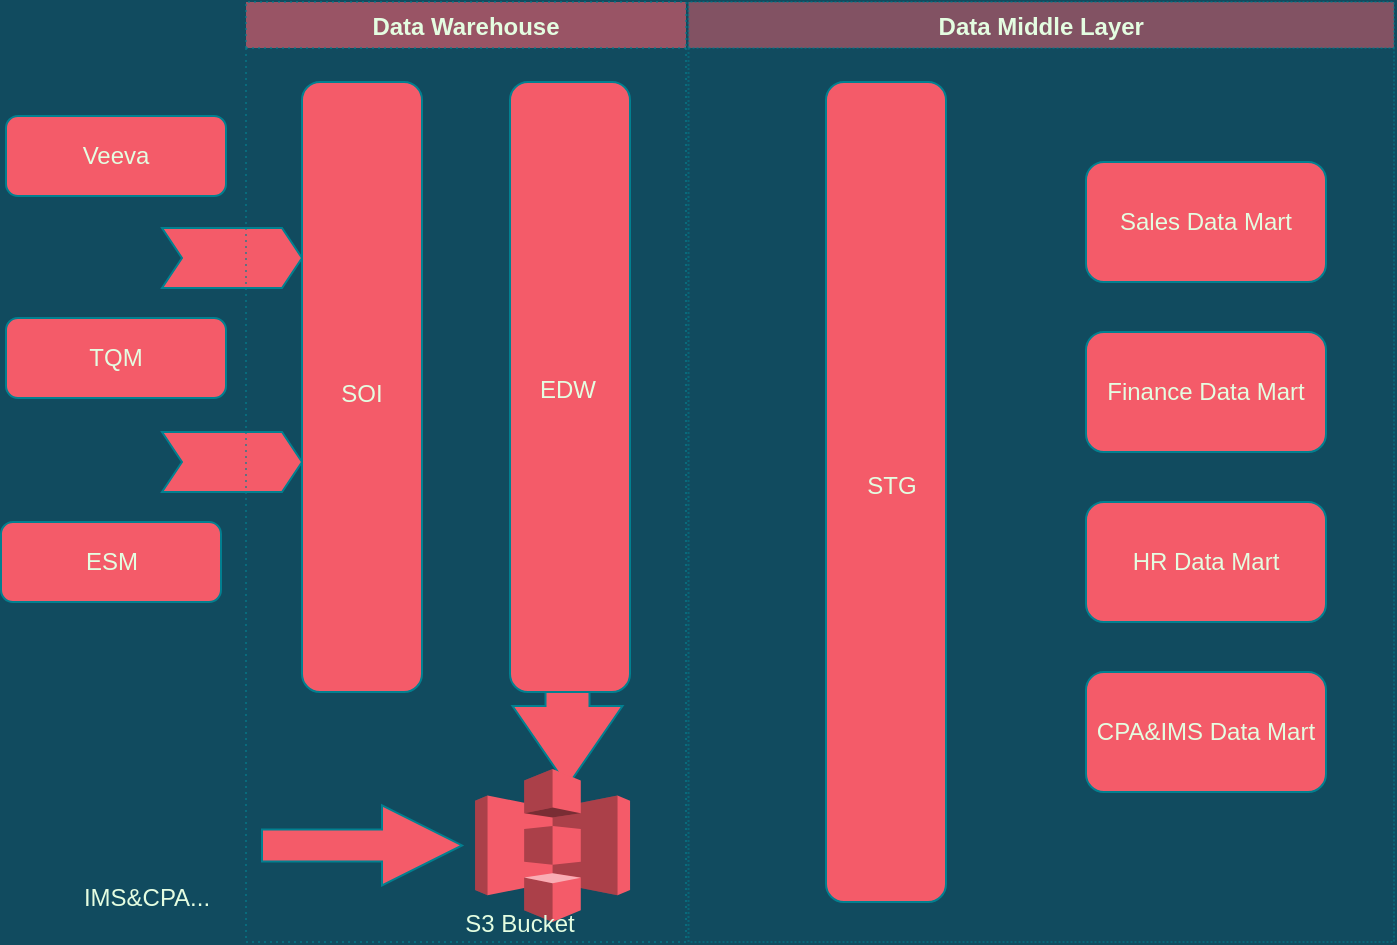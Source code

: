 <mxfile version="14.1.1" type="github">
  <diagram id="s8uIxDWAPQzP6aIuzZrn" name="第 1 页">
    <mxGraphModel dx="1144" dy="627" grid="0" gridSize="10" guides="1" tooltips="1" connect="1" arrows="1" fold="1" page="1" pageScale="1" pageWidth="4681" pageHeight="3300" background="#114B5F" math="0" shadow="0">
      <root>
        <mxCell id="0" />
        <mxCell id="1" parent="0" />
        <mxCell id="qZydOTqYSD-dVVqWFDhd-43" value="" style="group;fontColor=#E4FDE1;" vertex="1" connectable="0" parent="1">
          <mxGeometry x="902.25" y="767" width="77.5" height="93" as="geometry" />
        </mxCell>
        <mxCell id="qZydOTqYSD-dVVqWFDhd-66" value="" style="html=1;shadow=0;dashed=0;align=center;verticalAlign=middle;shape=mxgraph.arrows2.arrow;dy=0.6;dx=40;direction=south;notch=0;rounded=0;sketch=0;fillColor=#F45B69;strokeColor=#028090;fontColor=#E4FDE1;" vertex="1" parent="qZydOTqYSD-dVVqWFDhd-43">
          <mxGeometry x="10" y="-25" width="55" height="50" as="geometry" />
        </mxCell>
        <mxCell id="qZydOTqYSD-dVVqWFDhd-38" value="" style="outlineConnect=0;dashed=0;verticalLabelPosition=bottom;verticalAlign=top;align=center;html=1;shape=mxgraph.aws3.s3;fillColor=#F45B69;rounded=0;sketch=0;strokeColor=#028090;fontColor=#E4FDE1;" vertex="1" parent="qZydOTqYSD-dVVqWFDhd-43">
          <mxGeometry x="-8.72" y="16.46" width="77.5" height="76.54" as="geometry" />
        </mxCell>
        <mxCell id="qZydOTqYSD-dVVqWFDhd-56" value="" style="group;fontColor=#E4FDE1;" vertex="1" connectable="0" parent="1">
          <mxGeometry x="807" y="440" width="60" height="305" as="geometry" />
        </mxCell>
        <mxCell id="qZydOTqYSD-dVVqWFDhd-12" value="" style="rounded=1;whiteSpace=wrap;html=1;sketch=0;rotation=90;fillColor=#F45B69;strokeColor=#028090;fontColor=#E4FDE1;" vertex="1" parent="qZydOTqYSD-dVVqWFDhd-56">
          <mxGeometry x="-122.5" y="122.5" width="305" height="60" as="geometry" />
        </mxCell>
        <mxCell id="qZydOTqYSD-dVVqWFDhd-24" value="SOI" style="text;html=1;strokeColor=none;fillColor=none;align=center;verticalAlign=middle;whiteSpace=wrap;rounded=0;sketch=0;fontColor=#E4FDE1;" vertex="1" parent="qZydOTqYSD-dVVqWFDhd-56">
          <mxGeometry x="10" y="146" width="40" height="20" as="geometry" />
        </mxCell>
        <mxCell id="qZydOTqYSD-dVVqWFDhd-2" value="Veeva" style="rounded=1;whiteSpace=wrap;html=1;sketch=0;fillColor=#F45B69;strokeColor=#028090;fontColor=#E4FDE1;" vertex="1" parent="1">
          <mxGeometry x="659" y="457" width="110" height="40" as="geometry" />
        </mxCell>
        <mxCell id="qZydOTqYSD-dVVqWFDhd-5" value="TQM" style="rounded=1;whiteSpace=wrap;html=1;sketch=0;fillColor=#F45B69;strokeColor=#028090;fontColor=#E4FDE1;" vertex="1" parent="1">
          <mxGeometry x="659" y="558" width="110" height="40" as="geometry" />
        </mxCell>
        <mxCell id="qZydOTqYSD-dVVqWFDhd-6" value="ESM" style="rounded=1;whiteSpace=wrap;html=1;sketch=0;fillColor=#F45B69;strokeColor=#028090;fontColor=#E4FDE1;" vertex="1" parent="1">
          <mxGeometry x="656.5" y="660" width="110" height="40" as="geometry" />
        </mxCell>
        <mxCell id="qZydOTqYSD-dVVqWFDhd-47" value="" style="group;fillColor=none;fontColor=#E4FDE1;" vertex="1" connectable="0" parent="1">
          <mxGeometry x="699" y="780" width="61" height="78" as="geometry" />
        </mxCell>
        <mxCell id="qZydOTqYSD-dVVqWFDhd-11" value="" style="shape=image;html=1;verticalAlign=top;verticalLabelPosition=bottom;imageAspect=0;aspect=fixed;image=https://cdn2.iconfinder.com/data/icons/analytic-investment-and-balanced-scorecard/512/635_Bill_excel_file_invoice_statement-128.png;rounded=0;sketch=0;fillColor=#F45B69;strokeColor=#028090;fontColor=#E4FDE1;" vertex="1" parent="qZydOTqYSD-dVVqWFDhd-47">
          <mxGeometry width="58" height="58" as="geometry" />
        </mxCell>
        <mxCell id="qZydOTqYSD-dVVqWFDhd-44" value="IMS&amp;amp;CPA..." style="text;html=1;strokeColor=none;fillColor=none;align=center;verticalAlign=middle;whiteSpace=wrap;rounded=0;sketch=0;fontColor=#E4FDE1;" vertex="1" parent="qZydOTqYSD-dVVqWFDhd-47">
          <mxGeometry y="58" width="61" height="20" as="geometry" />
        </mxCell>
        <mxCell id="qZydOTqYSD-dVVqWFDhd-49" value="" style="html=1;shadow=0;dashed=0;align=center;verticalAlign=middle;shape=mxgraph.arrows2.arrow;dy=0;dx=10;notch=10;rounded=0;sketch=0;fillColor=#F45B69;strokeColor=#028090;fontColor=#E4FDE1;" vertex="1" parent="1">
          <mxGeometry x="737" y="615" width="70" height="30" as="geometry" />
        </mxCell>
        <mxCell id="qZydOTqYSD-dVVqWFDhd-48" value="" style="html=1;shadow=0;dashed=0;align=center;verticalAlign=middle;shape=mxgraph.arrows2.arrow;dy=0;dx=10;notch=10;rounded=0;sketch=0;fillColor=#F45B69;strokeColor=#028090;fontColor=#E4FDE1;" vertex="1" parent="1">
          <mxGeometry x="737" y="513" width="70" height="30" as="geometry" />
        </mxCell>
        <mxCell id="qZydOTqYSD-dVVqWFDhd-40" value="S3 Bucket" style="text;html=1;strokeColor=none;fillColor=none;align=center;verticalAlign=middle;whiteSpace=wrap;rounded=0;sketch=0;fontColor=#E4FDE1;" vertex="1" parent="1">
          <mxGeometry x="886.469" y="853.0" width="60.062" height="16.46" as="geometry" />
        </mxCell>
        <mxCell id="qZydOTqYSD-dVVqWFDhd-74" value="" style="group;fontColor=#E4FDE1;" vertex="1" connectable="0" parent="1">
          <mxGeometry x="1199" y="480" width="120" height="315" as="geometry" />
        </mxCell>
        <mxCell id="qZydOTqYSD-dVVqWFDhd-64" value="HR Data Mart" style="rounded=1;whiteSpace=wrap;html=1;sketch=0;fillColor=#F45B69;strokeColor=#028090;fontColor=#E4FDE1;" vertex="1" parent="qZydOTqYSD-dVVqWFDhd-74">
          <mxGeometry y="170" width="120" height="60" as="geometry" />
        </mxCell>
        <mxCell id="qZydOTqYSD-dVVqWFDhd-70" value="CPA&amp;amp;IMS Data Mart" style="rounded=1;whiteSpace=wrap;html=1;sketch=0;fillColor=#F45B69;strokeColor=#028090;fontColor=#E4FDE1;" vertex="1" parent="qZydOTqYSD-dVVqWFDhd-74">
          <mxGeometry y="255" width="120" height="60" as="geometry" />
        </mxCell>
        <mxCell id="qZydOTqYSD-dVVqWFDhd-71" value="Sales Data Mart" style="rounded=1;whiteSpace=wrap;html=1;sketch=0;fillColor=#F45B69;strokeColor=#028090;fontColor=#E4FDE1;" vertex="1" parent="qZydOTqYSD-dVVqWFDhd-74">
          <mxGeometry width="120" height="60" as="geometry" />
        </mxCell>
        <mxCell id="qZydOTqYSD-dVVqWFDhd-72" value="Finance Data Mart" style="rounded=1;whiteSpace=wrap;html=1;sketch=0;fillColor=#F45B69;strokeColor=#028090;fontColor=#E4FDE1;" vertex="1" parent="qZydOTqYSD-dVVqWFDhd-74">
          <mxGeometry y="85" width="120" height="60" as="geometry" />
        </mxCell>
        <mxCell id="qZydOTqYSD-dVVqWFDhd-75" value="" style="group;fontColor=#E4FDE1;" vertex="1" connectable="0" parent="1">
          <mxGeometry x="1069" y="440" width="62.5" height="410" as="geometry" />
        </mxCell>
        <mxCell id="qZydOTqYSD-dVVqWFDhd-60" value="" style="rounded=1;whiteSpace=wrap;html=1;sketch=0;rotation=90;fillColor=#F45B69;strokeColor=#028090;fontColor=#E4FDE1;" vertex="1" parent="qZydOTqYSD-dVVqWFDhd-75">
          <mxGeometry x="-175" y="175" width="410" height="60" as="geometry" />
        </mxCell>
        <mxCell id="qZydOTqYSD-dVVqWFDhd-59" value="" style="group;fontColor=#E4FDE1;" vertex="1" connectable="0" parent="qZydOTqYSD-dVVqWFDhd-75">
          <mxGeometry x="2.5" y="17" width="60" height="305" as="geometry" />
        </mxCell>
        <mxCell id="qZydOTqYSD-dVVqWFDhd-61" value="STG" style="text;html=1;strokeColor=none;fillColor=none;align=center;verticalAlign=middle;whiteSpace=wrap;rounded=0;sketch=0;fontColor=#E4FDE1;" vertex="1" parent="qZydOTqYSD-dVVqWFDhd-59">
          <mxGeometry x="10" y="175" width="40" height="20" as="geometry" />
        </mxCell>
        <mxCell id="qZydOTqYSD-dVVqWFDhd-76" value="Data Warehouse" style="swimlane;rounded=0;sketch=0;dashed=1;dashPattern=1 2;swimlaneFillColor=none;opacity=60;fillColor=#F45B69;strokeColor=#028090;fontColor=#E4FDE1;" vertex="1" parent="1">
          <mxGeometry x="779" y="400" width="220" height="470" as="geometry" />
        </mxCell>
        <mxCell id="qZydOTqYSD-dVVqWFDhd-65" value="" style="html=1;shadow=0;dashed=0;align=center;verticalAlign=middle;shape=mxgraph.arrows2.arrow;dy=0.6;dx=40;notch=0;rounded=0;sketch=0;fillColor=#F45B69;strokeColor=#028090;fontColor=#E4FDE1;" vertex="1" parent="qZydOTqYSD-dVVqWFDhd-76">
          <mxGeometry x="8" y="401.73" width="100" height="40" as="geometry" />
        </mxCell>
        <mxCell id="qZydOTqYSD-dVVqWFDhd-82" value="Data Middle Layer" style="swimlane;rounded=0;sketch=0;opacity=50;dashed=1;dashPattern=1 1;fillColor=#F45B69;strokeColor=#028090;fontColor=#E4FDE1;" vertex="1" parent="1">
          <mxGeometry x="1000.25" y="400" width="352.75" height="470" as="geometry" />
        </mxCell>
        <mxCell id="qZydOTqYSD-dVVqWFDhd-83" value="" style="group" vertex="1" connectable="0" parent="1">
          <mxGeometry x="911" y="440" width="60" height="305" as="geometry" />
        </mxCell>
        <mxCell id="qZydOTqYSD-dVVqWFDhd-52" value="" style="rounded=1;whiteSpace=wrap;html=1;sketch=0;rotation=90;fillColor=#F45B69;strokeColor=#028090;fontColor=#E4FDE1;" vertex="1" parent="qZydOTqYSD-dVVqWFDhd-83">
          <mxGeometry x="-122.5" y="122.5" width="305" height="60" as="geometry" />
        </mxCell>
        <mxCell id="qZydOTqYSD-dVVqWFDhd-53" value="EDW" style="text;html=1;strokeColor=none;fillColor=none;align=center;verticalAlign=middle;whiteSpace=wrap;rounded=0;sketch=0;fontColor=#E4FDE1;" vertex="1" parent="qZydOTqYSD-dVVqWFDhd-83">
          <mxGeometry x="9" y="144" width="40" height="20" as="geometry" />
        </mxCell>
      </root>
    </mxGraphModel>
  </diagram>
</mxfile>
